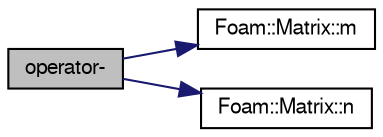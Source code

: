 digraph "operator-"
{
  bgcolor="transparent";
  edge [fontname="FreeSans",fontsize="10",labelfontname="FreeSans",labelfontsize="10"];
  node [fontname="FreeSans",fontsize="10",shape=record];
  rankdir="LR";
  Node110502 [label="operator-",height=0.2,width=0.4,color="black", fillcolor="grey75", style="filled", fontcolor="black"];
  Node110502 -> Node110503 [color="midnightblue",fontsize="10",style="solid",fontname="FreeSans"];
  Node110503 [label="Foam::Matrix::m",height=0.2,width=0.4,color="black",URL="$a26774.html#a910305ebc963132f09b276357a5a6da0",tooltip="Return the number of columns. "];
  Node110502 -> Node110504 [color="midnightblue",fontsize="10",style="solid",fontname="FreeSans"];
  Node110504 [label="Foam::Matrix::n",height=0.2,width=0.4,color="black",URL="$a26774.html#a8a840ce72ef06572aff1f3e950889757",tooltip="Return the number of rows. "];
}
